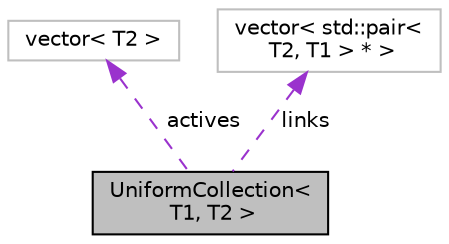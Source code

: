 digraph "UniformCollection&lt; T1, T2 &gt;"
{
 // INTERACTIVE_SVG=YES
 // LATEX_PDF_SIZE
  edge [fontname="Helvetica",fontsize="10",labelfontname="Helvetica",labelfontsize="10"];
  node [fontname="Helvetica",fontsize="10",shape=record];
  Node1 [label="UniformCollection\<\l T1, T2 \>",height=0.2,width=0.4,color="black", fillcolor="grey75", style="filled", fontcolor="black",tooltip="Holds collections of program uniforms of the same type these collections have to be identifier by cou..."];
  Node2 -> Node1 [dir="back",color="darkorchid3",fontsize="10",style="dashed",label=" actives" ,fontname="Helvetica"];
  Node2 [label="vector\< T2 \>",height=0.2,width=0.4,color="grey75", fillcolor="white", style="filled",tooltip=" "];
  Node3 -> Node1 [dir="back",color="darkorchid3",fontsize="10",style="dashed",label=" links" ,fontname="Helvetica"];
  Node3 [label="vector\< std::pair\<\l T2, T1 \> * \>",height=0.2,width=0.4,color="grey75", fillcolor="white", style="filled",tooltip=" "];
}
